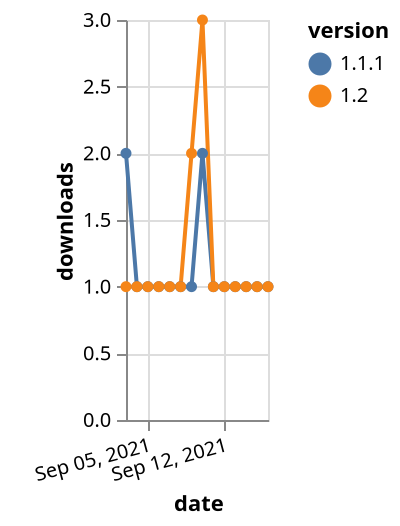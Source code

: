 {"$schema": "https://vega.github.io/schema/vega-lite/v5.json", "description": "A simple bar chart with embedded data.", "data": {"values": [{"date": "2021-09-03", "total": 258, "delta": 2, "version": "1.1.1"}, {"date": "2021-09-04", "total": 259, "delta": 1, "version": "1.1.1"}, {"date": "2021-09-05", "total": 260, "delta": 1, "version": "1.1.1"}, {"date": "2021-09-06", "total": 261, "delta": 1, "version": "1.1.1"}, {"date": "2021-09-07", "total": 262, "delta": 1, "version": "1.1.1"}, {"date": "2021-09-08", "total": 263, "delta": 1, "version": "1.1.1"}, {"date": "2021-09-09", "total": 264, "delta": 1, "version": "1.1.1"}, {"date": "2021-09-10", "total": 266, "delta": 2, "version": "1.1.1"}, {"date": "2021-09-11", "total": 267, "delta": 1, "version": "1.1.1"}, {"date": "2021-09-12", "total": 268, "delta": 1, "version": "1.1.1"}, {"date": "2021-09-13", "total": 269, "delta": 1, "version": "1.1.1"}, {"date": "2021-09-14", "total": 270, "delta": 1, "version": "1.1.1"}, {"date": "2021-09-15", "total": 271, "delta": 1, "version": "1.1.1"}, {"date": "2021-09-16", "total": 272, "delta": 1, "version": "1.1.1"}, {"date": "2021-09-03", "total": 467, "delta": 1, "version": "1.2"}, {"date": "2021-09-04", "total": 468, "delta": 1, "version": "1.2"}, {"date": "2021-09-05", "total": 469, "delta": 1, "version": "1.2"}, {"date": "2021-09-06", "total": 470, "delta": 1, "version": "1.2"}, {"date": "2021-09-07", "total": 471, "delta": 1, "version": "1.2"}, {"date": "2021-09-08", "total": 472, "delta": 1, "version": "1.2"}, {"date": "2021-09-09", "total": 474, "delta": 2, "version": "1.2"}, {"date": "2021-09-10", "total": 477, "delta": 3, "version": "1.2"}, {"date": "2021-09-11", "total": 478, "delta": 1, "version": "1.2"}, {"date": "2021-09-12", "total": 479, "delta": 1, "version": "1.2"}, {"date": "2021-09-13", "total": 480, "delta": 1, "version": "1.2"}, {"date": "2021-09-14", "total": 481, "delta": 1, "version": "1.2"}, {"date": "2021-09-15", "total": 482, "delta": 1, "version": "1.2"}, {"date": "2021-09-16", "total": 483, "delta": 1, "version": "1.2"}]}, "width": "container", "mark": {"type": "line", "point": {"filled": true}}, "encoding": {"x": {"field": "date", "type": "temporal", "timeUnit": "yearmonthdate", "title": "date", "axis": {"labelAngle": -15}}, "y": {"field": "delta", "type": "quantitative", "title": "downloads"}, "color": {"field": "version", "type": "nominal"}, "tooltip": {"field": "delta"}}}